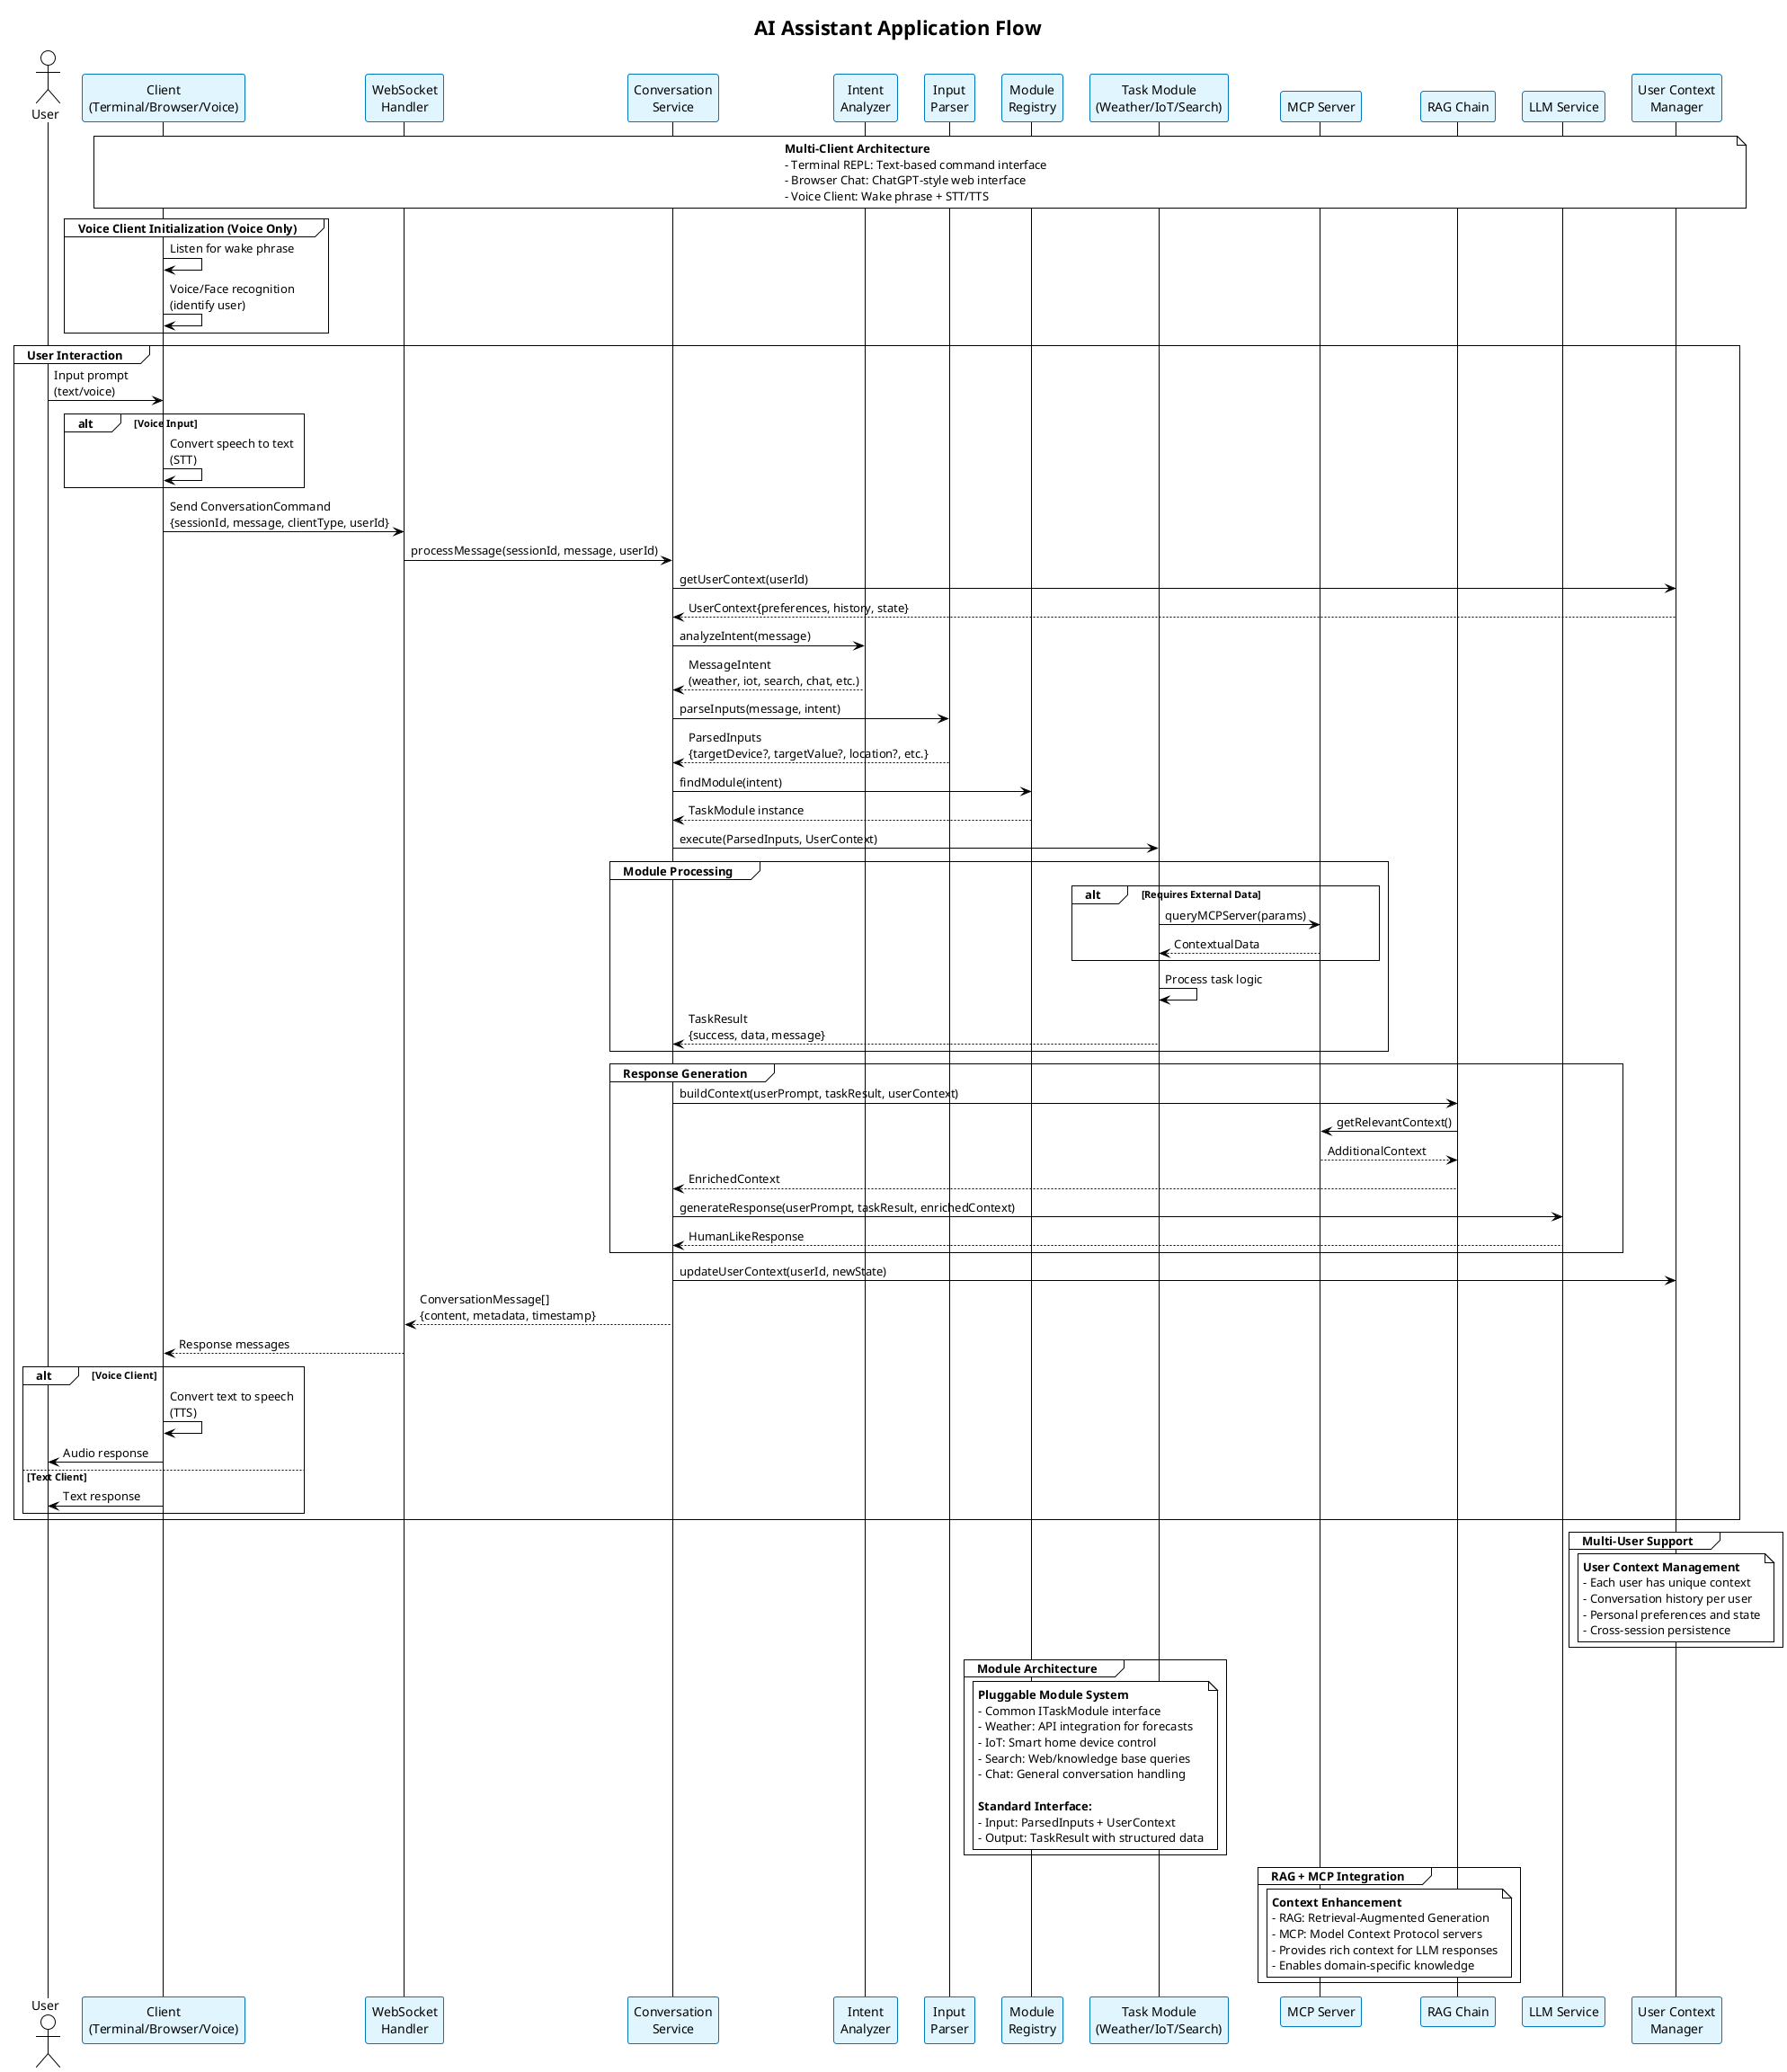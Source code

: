 @startuml AI Assistant Sequence Diagram

!theme plain
skinparam backgroundColor #FFFFFF
skinparam sequenceParticipant {
    BackgroundColor #E1F5FE
    BorderColor #0277BD
}

title AI Assistant Application Flow

actor "User" as user
participant "Client\n(Terminal/Browser/Voice)" as client
participant "WebSocket\nHandler" as ws
participant "Conversation\nService" as conv
participant "Intent\nAnalyzer" as intent
participant "Input\nParser" as parser
participant "Module\nRegistry" as registry
participant "Task Module\n(Weather/IoT/Search)" as module
participant "MCP Server" as mcp
participant "RAG Chain" as rag
participant "LLM Service" as llm
participant "User Context\nManager" as context

note over client, context
    **Multi-Client Architecture**
    - Terminal REPL: Text-based command interface
    - Browser Chat: ChatGPT-style web interface  
    - Voice Client: Wake phrase + STT/TTS
end note

group Voice Client Initialization (Voice Only)
    client -> client: Listen for wake phrase
    client -> client: Voice/Face recognition\n(identify user)
end

group User Interaction
    user -> client: Input prompt\n(text/voice)
    
    alt Voice Input
        client -> client: Convert speech to text\n(STT)
    end
    
    client -> ws: Send ConversationCommand\n{sessionId, message, clientType, userId}
    
    ws -> conv: processMessage(sessionId, message, userId)
    
    conv -> context: getUserContext(userId)
    context --> conv: UserContext{preferences, history, state}
    
    conv -> intent: analyzeIntent(message)
    intent --> conv: MessageIntent\n(weather, iot, search, chat, etc.)
    
    conv -> parser: parseInputs(message, intent)
    parser --> conv: ParsedInputs\n{targetDevice?, targetValue?, location?, etc.}
    
    conv -> registry: findModule(intent)
    registry --> conv: TaskModule instance
    
    conv -> module: execute(ParsedInputs, UserContext)
    
    group Module Processing
        alt Requires External Data
            module -> mcp: queryMCPServer(params)
            mcp --> module: ContextualData
        end
        
        module -> module: Process task logic
        module --> conv: TaskResult\n{success, data, message}
    end
    
    group Response Generation
        conv -> rag: buildContext(userPrompt, taskResult, userContext)
        rag -> mcp: getRelevantContext()
        mcp --> rag: AdditionalContext
        rag --> conv: EnrichedContext
        
        conv -> llm: generateResponse(userPrompt, taskResult, enrichedContext)
        llm --> conv: HumanLikeResponse
    end
    
    conv -> context: updateUserContext(userId, newState)
    conv --> ws: ConversationMessage[]\n{content, metadata, timestamp}
    
    ws --> client: Response messages
    
    alt Voice Client
        client -> client: Convert text to speech\n(TTS)
        client -> user: Audio response
    else Text Client
        client -> user: Text response
    end
end

group Multi-User Support
    note over context
        **User Context Management**
        - Each user has unique context
        - Conversation history per user
        - Personal preferences and state
        - Cross-session persistence
    end note
end

group Module Architecture
    note over registry, module
        **Pluggable Module System**
        - Common ITaskModule interface
        - Weather: API integration for forecasts
        - IoT: Smart home device control
        - Search: Web/knowledge base queries
        - Chat: General conversation handling
        
        **Standard Interface:**
        - Input: ParsedInputs + UserContext
        - Output: TaskResult with structured data
    end note
end

group RAG + MCP Integration
    note over rag, mcp
        **Context Enhancement**
        - RAG: Retrieval-Augmented Generation
        - MCP: Model Context Protocol servers
        - Provides rich context for LLM responses
        - Enables domain-specific knowledge
    end note
end

@enduml
